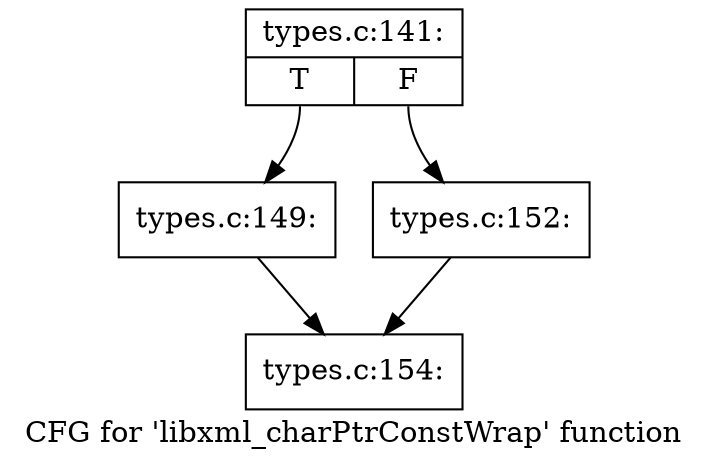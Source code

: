 digraph "CFG for 'libxml_charPtrConstWrap' function" {
	label="CFG for 'libxml_charPtrConstWrap' function";

	Node0x55aa7cecbaf0 [shape=record,label="{types.c:141:|{<s0>T|<s1>F}}"];
	Node0x55aa7cecbaf0:s0 -> Node0x55aa7cecc5f0;
	Node0x55aa7cecbaf0:s1 -> Node0x55aa7cecc640;
	Node0x55aa7cecc5f0 [shape=record,label="{types.c:149:}"];
	Node0x55aa7cecc5f0 -> Node0x55aa7cecbdf0;
	Node0x55aa7cecc640 [shape=record,label="{types.c:152:}"];
	Node0x55aa7cecc640 -> Node0x55aa7cecbdf0;
	Node0x55aa7cecbdf0 [shape=record,label="{types.c:154:}"];
}
